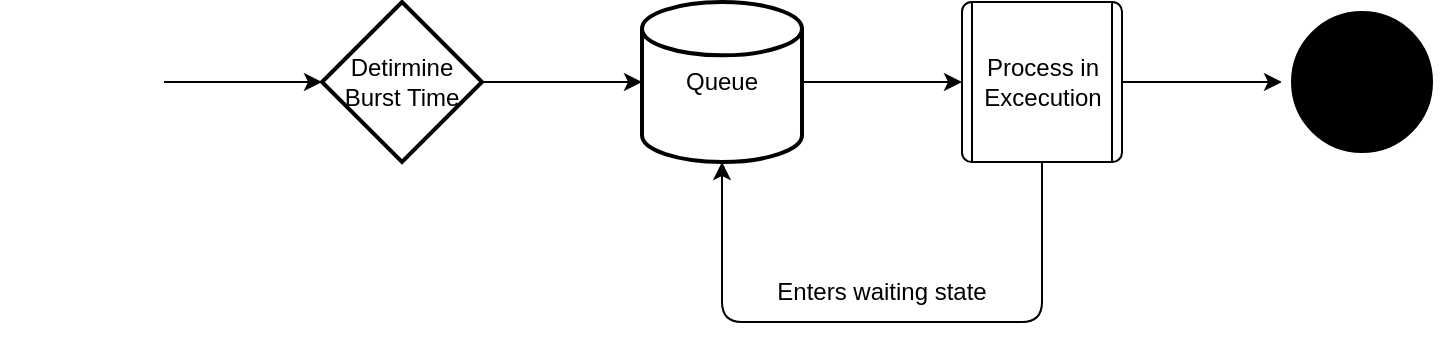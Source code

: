 <mxfile>
    <diagram id="hyS-Di6CrhPwkYetJnE0" name="Page-1">
        <mxGraphModel dx="874" dy="455" grid="1" gridSize="10" guides="1" tooltips="1" connect="1" arrows="1" fold="1" page="1" pageScale="1" pageWidth="2000" pageHeight="1125" math="0" shadow="0">
            <root>
                <mxCell id="0"/>
                <mxCell id="1" parent="0"/>
                <mxCell id="6" style="edgeStyle=none;html=1;" edge="1" parent="1" source="2" target="7">
                    <mxGeometry relative="1" as="geometry">
                        <mxPoint x="600" y="160" as="targetPoint"/>
                    </mxGeometry>
                </mxCell>
                <mxCell id="2" value="Queue" style="strokeWidth=2;html=1;shape=mxgraph.flowchart.database;whiteSpace=wrap;" vertex="1" parent="1">
                    <mxGeometry x="440" y="120" width="80" height="80" as="geometry"/>
                </mxCell>
                <mxCell id="4" style="edgeStyle=none;html=1;" edge="1" parent="1" source="3" target="2">
                    <mxGeometry relative="1" as="geometry"/>
                </mxCell>
                <mxCell id="3" value="Detirmine&lt;br&gt;Burst Time" style="strokeWidth=2;html=1;shape=mxgraph.flowchart.decision;whiteSpace=wrap;" vertex="1" parent="1">
                    <mxGeometry x="280" y="120" width="80" height="80" as="geometry"/>
                </mxCell>
                <mxCell id="12" style="edgeStyle=none;html=1;entryX=0.5;entryY=1;entryDx=0;entryDy=0;entryPerimeter=0;" edge="1" parent="1" source="7" target="2">
                    <mxGeometry relative="1" as="geometry">
                        <mxPoint x="540" y="300" as="targetPoint"/>
                        <Array as="points">
                            <mxPoint x="640" y="280"/>
                            <mxPoint x="480" y="280"/>
                        </Array>
                    </mxGeometry>
                </mxCell>
                <mxCell id="18" style="edgeStyle=none;html=1;" edge="1" parent="1" source="7" target="14">
                    <mxGeometry relative="1" as="geometry"/>
                </mxCell>
                <mxCell id="7" value="Process in&lt;br&gt;&lt;div style=&quot;&quot;&gt;&lt;span style=&quot;background-color: initial;&quot;&gt;Excecution&lt;/span&gt;&lt;/div&gt;" style="verticalLabelPosition=middle;verticalAlign=middle;html=1;shape=process;whiteSpace=wrap;rounded=1;size=0;arcSize=6;labelPosition=center;align=center;" vertex="1" parent="1">
                    <mxGeometry x="600" y="120" width="80" height="80" as="geometry"/>
                </mxCell>
                <mxCell id="10" style="edgeStyle=none;html=1;entryX=0;entryY=0.5;entryDx=0;entryDy=0;entryPerimeter=0;" edge="1" parent="1" source="16" target="3">
                    <mxGeometry relative="1" as="geometry">
                        <mxPoint x="120" y="160" as="sourcePoint"/>
                    </mxGeometry>
                </mxCell>
                <mxCell id="13" value="Enters waiting state" style="text;html=1;strokeColor=none;fillColor=none;align=center;verticalAlign=middle;whiteSpace=wrap;rounded=0;" vertex="1" parent="1">
                    <mxGeometry x="500" y="250" width="120" height="30" as="geometry"/>
                </mxCell>
                <mxCell id="14" value="" style="ellipse;html=1;shape=endState;fillColor=#000000;strokeColor=#FFFFFF;" vertex="1" parent="1">
                    <mxGeometry x="760" y="120" width="80" height="80" as="geometry"/>
                </mxCell>
                <mxCell id="16" value="" style="strokeWidth=2;html=1;shape=mxgraph.flowchart.start_2;whiteSpace=wrap;strokeColor=#FFFFFF;" vertex="1" parent="1">
                    <mxGeometry x="120" y="120" width="80" height="80" as="geometry"/>
                </mxCell>
            </root>
        </mxGraphModel>
    </diagram>
</mxfile>
